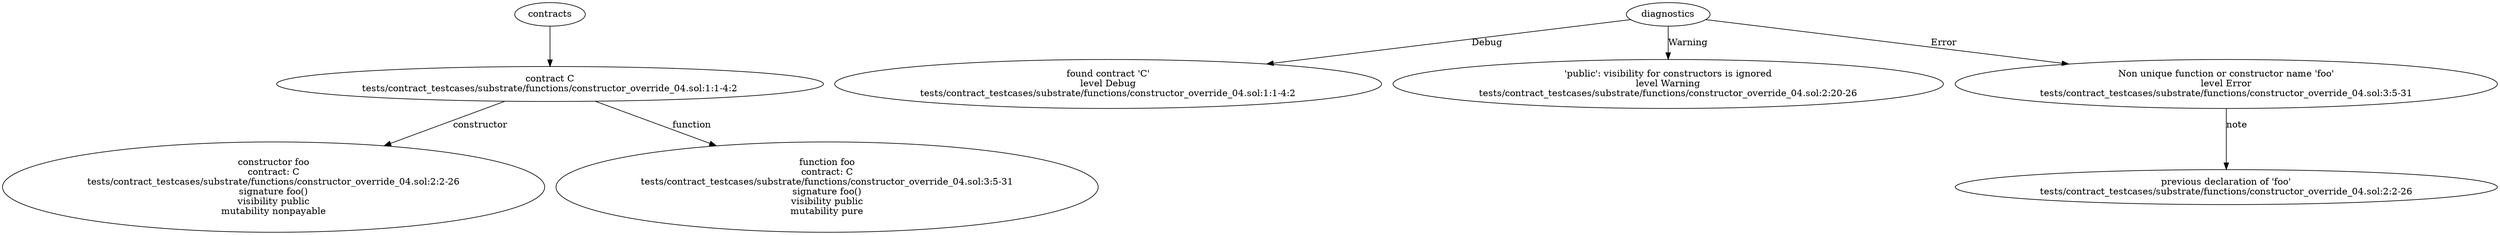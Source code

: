 strict digraph "tests/contract_testcases/substrate/functions/constructor_override_04.sol" {
	contract [label="contract C\ntests/contract_testcases/substrate/functions/constructor_override_04.sol:1:1-4:2"]
	foo [label="constructor foo\ncontract: C\ntests/contract_testcases/substrate/functions/constructor_override_04.sol:2:2-26\nsignature foo()\nvisibility public\nmutability nonpayable"]
	foo_3 [label="function foo\ncontract: C\ntests/contract_testcases/substrate/functions/constructor_override_04.sol:3:5-31\nsignature foo()\nvisibility public\nmutability pure"]
	diagnostic [label="found contract 'C'\nlevel Debug\ntests/contract_testcases/substrate/functions/constructor_override_04.sol:1:1-4:2"]
	diagnostic_6 [label="'public': visibility for constructors is ignored\nlevel Warning\ntests/contract_testcases/substrate/functions/constructor_override_04.sol:2:20-26"]
	diagnostic_7 [label="Non unique function or constructor name 'foo'\nlevel Error\ntests/contract_testcases/substrate/functions/constructor_override_04.sol:3:5-31"]
	note [label="previous declaration of 'foo'\ntests/contract_testcases/substrate/functions/constructor_override_04.sol:2:2-26"]
	contracts -> contract
	contract -> foo [label="constructor"]
	contract -> foo_3 [label="function"]
	diagnostics -> diagnostic [label="Debug"]
	diagnostics -> diagnostic_6 [label="Warning"]
	diagnostics -> diagnostic_7 [label="Error"]
	diagnostic_7 -> note [label="note"]
}

